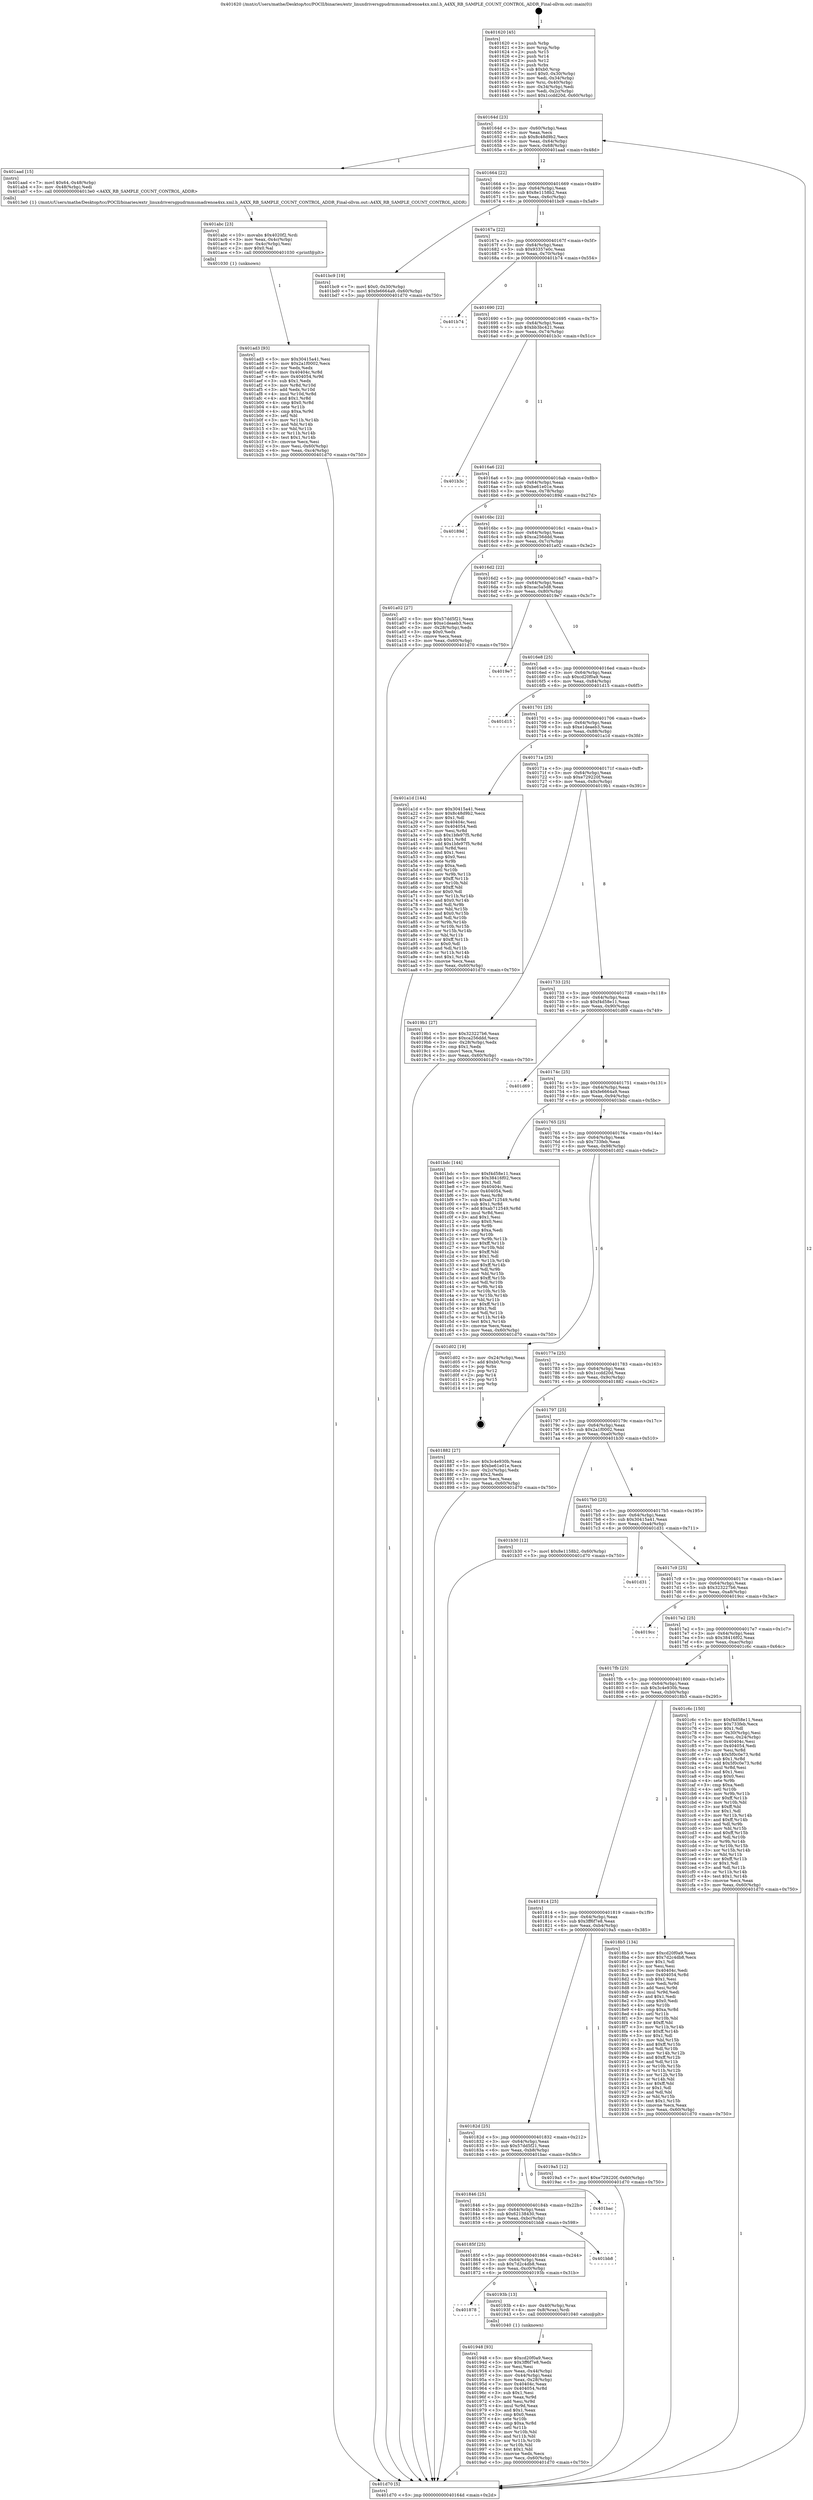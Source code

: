 digraph "0x401620" {
  label = "0x401620 (/mnt/c/Users/mathe/Desktop/tcc/POCII/binaries/extr_linuxdriversgpudrmmsmadrenoa4xx.xml.h_A4XX_RB_SAMPLE_COUNT_CONTROL_ADDR_Final-ollvm.out::main(0))"
  labelloc = "t"
  node[shape=record]

  Entry [label="",width=0.3,height=0.3,shape=circle,fillcolor=black,style=filled]
  "0x40164d" [label="{
     0x40164d [23]\l
     | [instrs]\l
     &nbsp;&nbsp;0x40164d \<+3\>: mov -0x60(%rbp),%eax\l
     &nbsp;&nbsp;0x401650 \<+2\>: mov %eax,%ecx\l
     &nbsp;&nbsp;0x401652 \<+6\>: sub $0x8c48d9b2,%ecx\l
     &nbsp;&nbsp;0x401658 \<+3\>: mov %eax,-0x64(%rbp)\l
     &nbsp;&nbsp;0x40165b \<+3\>: mov %ecx,-0x68(%rbp)\l
     &nbsp;&nbsp;0x40165e \<+6\>: je 0000000000401aad \<main+0x48d\>\l
  }"]
  "0x401aad" [label="{
     0x401aad [15]\l
     | [instrs]\l
     &nbsp;&nbsp;0x401aad \<+7\>: movl $0x64,-0x48(%rbp)\l
     &nbsp;&nbsp;0x401ab4 \<+3\>: mov -0x48(%rbp),%edi\l
     &nbsp;&nbsp;0x401ab7 \<+5\>: call 00000000004013e0 \<A4XX_RB_SAMPLE_COUNT_CONTROL_ADDR\>\l
     | [calls]\l
     &nbsp;&nbsp;0x4013e0 \{1\} (/mnt/c/Users/mathe/Desktop/tcc/POCII/binaries/extr_linuxdriversgpudrmmsmadrenoa4xx.xml.h_A4XX_RB_SAMPLE_COUNT_CONTROL_ADDR_Final-ollvm.out::A4XX_RB_SAMPLE_COUNT_CONTROL_ADDR)\l
  }"]
  "0x401664" [label="{
     0x401664 [22]\l
     | [instrs]\l
     &nbsp;&nbsp;0x401664 \<+5\>: jmp 0000000000401669 \<main+0x49\>\l
     &nbsp;&nbsp;0x401669 \<+3\>: mov -0x64(%rbp),%eax\l
     &nbsp;&nbsp;0x40166c \<+5\>: sub $0x8e1158b2,%eax\l
     &nbsp;&nbsp;0x401671 \<+3\>: mov %eax,-0x6c(%rbp)\l
     &nbsp;&nbsp;0x401674 \<+6\>: je 0000000000401bc9 \<main+0x5a9\>\l
  }"]
  Exit [label="",width=0.3,height=0.3,shape=circle,fillcolor=black,style=filled,peripheries=2]
  "0x401bc9" [label="{
     0x401bc9 [19]\l
     | [instrs]\l
     &nbsp;&nbsp;0x401bc9 \<+7\>: movl $0x0,-0x30(%rbp)\l
     &nbsp;&nbsp;0x401bd0 \<+7\>: movl $0xfe6664a9,-0x60(%rbp)\l
     &nbsp;&nbsp;0x401bd7 \<+5\>: jmp 0000000000401d70 \<main+0x750\>\l
  }"]
  "0x40167a" [label="{
     0x40167a [22]\l
     | [instrs]\l
     &nbsp;&nbsp;0x40167a \<+5\>: jmp 000000000040167f \<main+0x5f\>\l
     &nbsp;&nbsp;0x40167f \<+3\>: mov -0x64(%rbp),%eax\l
     &nbsp;&nbsp;0x401682 \<+5\>: sub $0x93357e0c,%eax\l
     &nbsp;&nbsp;0x401687 \<+3\>: mov %eax,-0x70(%rbp)\l
     &nbsp;&nbsp;0x40168a \<+6\>: je 0000000000401b74 \<main+0x554\>\l
  }"]
  "0x401ad3" [label="{
     0x401ad3 [93]\l
     | [instrs]\l
     &nbsp;&nbsp;0x401ad3 \<+5\>: mov $0x30415a41,%esi\l
     &nbsp;&nbsp;0x401ad8 \<+5\>: mov $0x2a1f0002,%ecx\l
     &nbsp;&nbsp;0x401add \<+2\>: xor %edx,%edx\l
     &nbsp;&nbsp;0x401adf \<+8\>: mov 0x40404c,%r8d\l
     &nbsp;&nbsp;0x401ae7 \<+8\>: mov 0x404054,%r9d\l
     &nbsp;&nbsp;0x401aef \<+3\>: sub $0x1,%edx\l
     &nbsp;&nbsp;0x401af2 \<+3\>: mov %r8d,%r10d\l
     &nbsp;&nbsp;0x401af5 \<+3\>: add %edx,%r10d\l
     &nbsp;&nbsp;0x401af8 \<+4\>: imul %r10d,%r8d\l
     &nbsp;&nbsp;0x401afc \<+4\>: and $0x1,%r8d\l
     &nbsp;&nbsp;0x401b00 \<+4\>: cmp $0x0,%r8d\l
     &nbsp;&nbsp;0x401b04 \<+4\>: sete %r11b\l
     &nbsp;&nbsp;0x401b08 \<+4\>: cmp $0xa,%r9d\l
     &nbsp;&nbsp;0x401b0c \<+3\>: setl %bl\l
     &nbsp;&nbsp;0x401b0f \<+3\>: mov %r11b,%r14b\l
     &nbsp;&nbsp;0x401b12 \<+3\>: and %bl,%r14b\l
     &nbsp;&nbsp;0x401b15 \<+3\>: xor %bl,%r11b\l
     &nbsp;&nbsp;0x401b18 \<+3\>: or %r11b,%r14b\l
     &nbsp;&nbsp;0x401b1b \<+4\>: test $0x1,%r14b\l
     &nbsp;&nbsp;0x401b1f \<+3\>: cmovne %ecx,%esi\l
     &nbsp;&nbsp;0x401b22 \<+3\>: mov %esi,-0x60(%rbp)\l
     &nbsp;&nbsp;0x401b25 \<+6\>: mov %eax,-0xc4(%rbp)\l
     &nbsp;&nbsp;0x401b2b \<+5\>: jmp 0000000000401d70 \<main+0x750\>\l
  }"]
  "0x401b74" [label="{
     0x401b74\l
  }", style=dashed]
  "0x401690" [label="{
     0x401690 [22]\l
     | [instrs]\l
     &nbsp;&nbsp;0x401690 \<+5\>: jmp 0000000000401695 \<main+0x75\>\l
     &nbsp;&nbsp;0x401695 \<+3\>: mov -0x64(%rbp),%eax\l
     &nbsp;&nbsp;0x401698 \<+5\>: sub $0xbb3bc421,%eax\l
     &nbsp;&nbsp;0x40169d \<+3\>: mov %eax,-0x74(%rbp)\l
     &nbsp;&nbsp;0x4016a0 \<+6\>: je 0000000000401b3c \<main+0x51c\>\l
  }"]
  "0x401abc" [label="{
     0x401abc [23]\l
     | [instrs]\l
     &nbsp;&nbsp;0x401abc \<+10\>: movabs $0x4020f2,%rdi\l
     &nbsp;&nbsp;0x401ac6 \<+3\>: mov %eax,-0x4c(%rbp)\l
     &nbsp;&nbsp;0x401ac9 \<+3\>: mov -0x4c(%rbp),%esi\l
     &nbsp;&nbsp;0x401acc \<+2\>: mov $0x0,%al\l
     &nbsp;&nbsp;0x401ace \<+5\>: call 0000000000401030 \<printf@plt\>\l
     | [calls]\l
     &nbsp;&nbsp;0x401030 \{1\} (unknown)\l
  }"]
  "0x401b3c" [label="{
     0x401b3c\l
  }", style=dashed]
  "0x4016a6" [label="{
     0x4016a6 [22]\l
     | [instrs]\l
     &nbsp;&nbsp;0x4016a6 \<+5\>: jmp 00000000004016ab \<main+0x8b\>\l
     &nbsp;&nbsp;0x4016ab \<+3\>: mov -0x64(%rbp),%eax\l
     &nbsp;&nbsp;0x4016ae \<+5\>: sub $0xbe61e01e,%eax\l
     &nbsp;&nbsp;0x4016b3 \<+3\>: mov %eax,-0x78(%rbp)\l
     &nbsp;&nbsp;0x4016b6 \<+6\>: je 000000000040189d \<main+0x27d\>\l
  }"]
  "0x401948" [label="{
     0x401948 [93]\l
     | [instrs]\l
     &nbsp;&nbsp;0x401948 \<+5\>: mov $0xcd20f0a9,%ecx\l
     &nbsp;&nbsp;0x40194d \<+5\>: mov $0x3ff6f7e8,%edx\l
     &nbsp;&nbsp;0x401952 \<+2\>: xor %esi,%esi\l
     &nbsp;&nbsp;0x401954 \<+3\>: mov %eax,-0x44(%rbp)\l
     &nbsp;&nbsp;0x401957 \<+3\>: mov -0x44(%rbp),%eax\l
     &nbsp;&nbsp;0x40195a \<+3\>: mov %eax,-0x28(%rbp)\l
     &nbsp;&nbsp;0x40195d \<+7\>: mov 0x40404c,%eax\l
     &nbsp;&nbsp;0x401964 \<+8\>: mov 0x404054,%r8d\l
     &nbsp;&nbsp;0x40196c \<+3\>: sub $0x1,%esi\l
     &nbsp;&nbsp;0x40196f \<+3\>: mov %eax,%r9d\l
     &nbsp;&nbsp;0x401972 \<+3\>: add %esi,%r9d\l
     &nbsp;&nbsp;0x401975 \<+4\>: imul %r9d,%eax\l
     &nbsp;&nbsp;0x401979 \<+3\>: and $0x1,%eax\l
     &nbsp;&nbsp;0x40197c \<+3\>: cmp $0x0,%eax\l
     &nbsp;&nbsp;0x40197f \<+4\>: sete %r10b\l
     &nbsp;&nbsp;0x401983 \<+4\>: cmp $0xa,%r8d\l
     &nbsp;&nbsp;0x401987 \<+4\>: setl %r11b\l
     &nbsp;&nbsp;0x40198b \<+3\>: mov %r10b,%bl\l
     &nbsp;&nbsp;0x40198e \<+3\>: and %r11b,%bl\l
     &nbsp;&nbsp;0x401991 \<+3\>: xor %r11b,%r10b\l
     &nbsp;&nbsp;0x401994 \<+3\>: or %r10b,%bl\l
     &nbsp;&nbsp;0x401997 \<+3\>: test $0x1,%bl\l
     &nbsp;&nbsp;0x40199a \<+3\>: cmovne %edx,%ecx\l
     &nbsp;&nbsp;0x40199d \<+3\>: mov %ecx,-0x60(%rbp)\l
     &nbsp;&nbsp;0x4019a0 \<+5\>: jmp 0000000000401d70 \<main+0x750\>\l
  }"]
  "0x40189d" [label="{
     0x40189d\l
  }", style=dashed]
  "0x4016bc" [label="{
     0x4016bc [22]\l
     | [instrs]\l
     &nbsp;&nbsp;0x4016bc \<+5\>: jmp 00000000004016c1 \<main+0xa1\>\l
     &nbsp;&nbsp;0x4016c1 \<+3\>: mov -0x64(%rbp),%eax\l
     &nbsp;&nbsp;0x4016c4 \<+5\>: sub $0xca256ddd,%eax\l
     &nbsp;&nbsp;0x4016c9 \<+3\>: mov %eax,-0x7c(%rbp)\l
     &nbsp;&nbsp;0x4016cc \<+6\>: je 0000000000401a02 \<main+0x3e2\>\l
  }"]
  "0x401878" [label="{
     0x401878\l
  }", style=dashed]
  "0x401a02" [label="{
     0x401a02 [27]\l
     | [instrs]\l
     &nbsp;&nbsp;0x401a02 \<+5\>: mov $0x57dd5f21,%eax\l
     &nbsp;&nbsp;0x401a07 \<+5\>: mov $0xe1deaeb3,%ecx\l
     &nbsp;&nbsp;0x401a0c \<+3\>: mov -0x28(%rbp),%edx\l
     &nbsp;&nbsp;0x401a0f \<+3\>: cmp $0x0,%edx\l
     &nbsp;&nbsp;0x401a12 \<+3\>: cmove %ecx,%eax\l
     &nbsp;&nbsp;0x401a15 \<+3\>: mov %eax,-0x60(%rbp)\l
     &nbsp;&nbsp;0x401a18 \<+5\>: jmp 0000000000401d70 \<main+0x750\>\l
  }"]
  "0x4016d2" [label="{
     0x4016d2 [22]\l
     | [instrs]\l
     &nbsp;&nbsp;0x4016d2 \<+5\>: jmp 00000000004016d7 \<main+0xb7\>\l
     &nbsp;&nbsp;0x4016d7 \<+3\>: mov -0x64(%rbp),%eax\l
     &nbsp;&nbsp;0x4016da \<+5\>: sub $0xcac5a5d8,%eax\l
     &nbsp;&nbsp;0x4016df \<+3\>: mov %eax,-0x80(%rbp)\l
     &nbsp;&nbsp;0x4016e2 \<+6\>: je 00000000004019e7 \<main+0x3c7\>\l
  }"]
  "0x40193b" [label="{
     0x40193b [13]\l
     | [instrs]\l
     &nbsp;&nbsp;0x40193b \<+4\>: mov -0x40(%rbp),%rax\l
     &nbsp;&nbsp;0x40193f \<+4\>: mov 0x8(%rax),%rdi\l
     &nbsp;&nbsp;0x401943 \<+5\>: call 0000000000401040 \<atoi@plt\>\l
     | [calls]\l
     &nbsp;&nbsp;0x401040 \{1\} (unknown)\l
  }"]
  "0x4019e7" [label="{
     0x4019e7\l
  }", style=dashed]
  "0x4016e8" [label="{
     0x4016e8 [25]\l
     | [instrs]\l
     &nbsp;&nbsp;0x4016e8 \<+5\>: jmp 00000000004016ed \<main+0xcd\>\l
     &nbsp;&nbsp;0x4016ed \<+3\>: mov -0x64(%rbp),%eax\l
     &nbsp;&nbsp;0x4016f0 \<+5\>: sub $0xcd20f0a9,%eax\l
     &nbsp;&nbsp;0x4016f5 \<+6\>: mov %eax,-0x84(%rbp)\l
     &nbsp;&nbsp;0x4016fb \<+6\>: je 0000000000401d15 \<main+0x6f5\>\l
  }"]
  "0x40185f" [label="{
     0x40185f [25]\l
     | [instrs]\l
     &nbsp;&nbsp;0x40185f \<+5\>: jmp 0000000000401864 \<main+0x244\>\l
     &nbsp;&nbsp;0x401864 \<+3\>: mov -0x64(%rbp),%eax\l
     &nbsp;&nbsp;0x401867 \<+5\>: sub $0x7d2c4db8,%eax\l
     &nbsp;&nbsp;0x40186c \<+6\>: mov %eax,-0xc0(%rbp)\l
     &nbsp;&nbsp;0x401872 \<+6\>: je 000000000040193b \<main+0x31b\>\l
  }"]
  "0x401d15" [label="{
     0x401d15\l
  }", style=dashed]
  "0x401701" [label="{
     0x401701 [25]\l
     | [instrs]\l
     &nbsp;&nbsp;0x401701 \<+5\>: jmp 0000000000401706 \<main+0xe6\>\l
     &nbsp;&nbsp;0x401706 \<+3\>: mov -0x64(%rbp),%eax\l
     &nbsp;&nbsp;0x401709 \<+5\>: sub $0xe1deaeb3,%eax\l
     &nbsp;&nbsp;0x40170e \<+6\>: mov %eax,-0x88(%rbp)\l
     &nbsp;&nbsp;0x401714 \<+6\>: je 0000000000401a1d \<main+0x3fd\>\l
  }"]
  "0x401bb8" [label="{
     0x401bb8\l
  }", style=dashed]
  "0x401a1d" [label="{
     0x401a1d [144]\l
     | [instrs]\l
     &nbsp;&nbsp;0x401a1d \<+5\>: mov $0x30415a41,%eax\l
     &nbsp;&nbsp;0x401a22 \<+5\>: mov $0x8c48d9b2,%ecx\l
     &nbsp;&nbsp;0x401a27 \<+2\>: mov $0x1,%dl\l
     &nbsp;&nbsp;0x401a29 \<+7\>: mov 0x40404c,%esi\l
     &nbsp;&nbsp;0x401a30 \<+7\>: mov 0x404054,%edi\l
     &nbsp;&nbsp;0x401a37 \<+3\>: mov %esi,%r8d\l
     &nbsp;&nbsp;0x401a3a \<+7\>: sub $0x1bfe97f5,%r8d\l
     &nbsp;&nbsp;0x401a41 \<+4\>: sub $0x1,%r8d\l
     &nbsp;&nbsp;0x401a45 \<+7\>: add $0x1bfe97f5,%r8d\l
     &nbsp;&nbsp;0x401a4c \<+4\>: imul %r8d,%esi\l
     &nbsp;&nbsp;0x401a50 \<+3\>: and $0x1,%esi\l
     &nbsp;&nbsp;0x401a53 \<+3\>: cmp $0x0,%esi\l
     &nbsp;&nbsp;0x401a56 \<+4\>: sete %r9b\l
     &nbsp;&nbsp;0x401a5a \<+3\>: cmp $0xa,%edi\l
     &nbsp;&nbsp;0x401a5d \<+4\>: setl %r10b\l
     &nbsp;&nbsp;0x401a61 \<+3\>: mov %r9b,%r11b\l
     &nbsp;&nbsp;0x401a64 \<+4\>: xor $0xff,%r11b\l
     &nbsp;&nbsp;0x401a68 \<+3\>: mov %r10b,%bl\l
     &nbsp;&nbsp;0x401a6b \<+3\>: xor $0xff,%bl\l
     &nbsp;&nbsp;0x401a6e \<+3\>: xor $0x0,%dl\l
     &nbsp;&nbsp;0x401a71 \<+3\>: mov %r11b,%r14b\l
     &nbsp;&nbsp;0x401a74 \<+4\>: and $0x0,%r14b\l
     &nbsp;&nbsp;0x401a78 \<+3\>: and %dl,%r9b\l
     &nbsp;&nbsp;0x401a7b \<+3\>: mov %bl,%r15b\l
     &nbsp;&nbsp;0x401a7e \<+4\>: and $0x0,%r15b\l
     &nbsp;&nbsp;0x401a82 \<+3\>: and %dl,%r10b\l
     &nbsp;&nbsp;0x401a85 \<+3\>: or %r9b,%r14b\l
     &nbsp;&nbsp;0x401a88 \<+3\>: or %r10b,%r15b\l
     &nbsp;&nbsp;0x401a8b \<+3\>: xor %r15b,%r14b\l
     &nbsp;&nbsp;0x401a8e \<+3\>: or %bl,%r11b\l
     &nbsp;&nbsp;0x401a91 \<+4\>: xor $0xff,%r11b\l
     &nbsp;&nbsp;0x401a95 \<+3\>: or $0x0,%dl\l
     &nbsp;&nbsp;0x401a98 \<+3\>: and %dl,%r11b\l
     &nbsp;&nbsp;0x401a9b \<+3\>: or %r11b,%r14b\l
     &nbsp;&nbsp;0x401a9e \<+4\>: test $0x1,%r14b\l
     &nbsp;&nbsp;0x401aa2 \<+3\>: cmovne %ecx,%eax\l
     &nbsp;&nbsp;0x401aa5 \<+3\>: mov %eax,-0x60(%rbp)\l
     &nbsp;&nbsp;0x401aa8 \<+5\>: jmp 0000000000401d70 \<main+0x750\>\l
  }"]
  "0x40171a" [label="{
     0x40171a [25]\l
     | [instrs]\l
     &nbsp;&nbsp;0x40171a \<+5\>: jmp 000000000040171f \<main+0xff\>\l
     &nbsp;&nbsp;0x40171f \<+3\>: mov -0x64(%rbp),%eax\l
     &nbsp;&nbsp;0x401722 \<+5\>: sub $0xe729220f,%eax\l
     &nbsp;&nbsp;0x401727 \<+6\>: mov %eax,-0x8c(%rbp)\l
     &nbsp;&nbsp;0x40172d \<+6\>: je 00000000004019b1 \<main+0x391\>\l
  }"]
  "0x401846" [label="{
     0x401846 [25]\l
     | [instrs]\l
     &nbsp;&nbsp;0x401846 \<+5\>: jmp 000000000040184b \<main+0x22b\>\l
     &nbsp;&nbsp;0x40184b \<+3\>: mov -0x64(%rbp),%eax\l
     &nbsp;&nbsp;0x40184e \<+5\>: sub $0x62138430,%eax\l
     &nbsp;&nbsp;0x401853 \<+6\>: mov %eax,-0xbc(%rbp)\l
     &nbsp;&nbsp;0x401859 \<+6\>: je 0000000000401bb8 \<main+0x598\>\l
  }"]
  "0x4019b1" [label="{
     0x4019b1 [27]\l
     | [instrs]\l
     &nbsp;&nbsp;0x4019b1 \<+5\>: mov $0x323227b6,%eax\l
     &nbsp;&nbsp;0x4019b6 \<+5\>: mov $0xca256ddd,%ecx\l
     &nbsp;&nbsp;0x4019bb \<+3\>: mov -0x28(%rbp),%edx\l
     &nbsp;&nbsp;0x4019be \<+3\>: cmp $0x1,%edx\l
     &nbsp;&nbsp;0x4019c1 \<+3\>: cmovl %ecx,%eax\l
     &nbsp;&nbsp;0x4019c4 \<+3\>: mov %eax,-0x60(%rbp)\l
     &nbsp;&nbsp;0x4019c7 \<+5\>: jmp 0000000000401d70 \<main+0x750\>\l
  }"]
  "0x401733" [label="{
     0x401733 [25]\l
     | [instrs]\l
     &nbsp;&nbsp;0x401733 \<+5\>: jmp 0000000000401738 \<main+0x118\>\l
     &nbsp;&nbsp;0x401738 \<+3\>: mov -0x64(%rbp),%eax\l
     &nbsp;&nbsp;0x40173b \<+5\>: sub $0xf4d58e11,%eax\l
     &nbsp;&nbsp;0x401740 \<+6\>: mov %eax,-0x90(%rbp)\l
     &nbsp;&nbsp;0x401746 \<+6\>: je 0000000000401d69 \<main+0x749\>\l
  }"]
  "0x401bac" [label="{
     0x401bac\l
  }", style=dashed]
  "0x401d69" [label="{
     0x401d69\l
  }", style=dashed]
  "0x40174c" [label="{
     0x40174c [25]\l
     | [instrs]\l
     &nbsp;&nbsp;0x40174c \<+5\>: jmp 0000000000401751 \<main+0x131\>\l
     &nbsp;&nbsp;0x401751 \<+3\>: mov -0x64(%rbp),%eax\l
     &nbsp;&nbsp;0x401754 \<+5\>: sub $0xfe6664a9,%eax\l
     &nbsp;&nbsp;0x401759 \<+6\>: mov %eax,-0x94(%rbp)\l
     &nbsp;&nbsp;0x40175f \<+6\>: je 0000000000401bdc \<main+0x5bc\>\l
  }"]
  "0x40182d" [label="{
     0x40182d [25]\l
     | [instrs]\l
     &nbsp;&nbsp;0x40182d \<+5\>: jmp 0000000000401832 \<main+0x212\>\l
     &nbsp;&nbsp;0x401832 \<+3\>: mov -0x64(%rbp),%eax\l
     &nbsp;&nbsp;0x401835 \<+5\>: sub $0x57dd5f21,%eax\l
     &nbsp;&nbsp;0x40183a \<+6\>: mov %eax,-0xb8(%rbp)\l
     &nbsp;&nbsp;0x401840 \<+6\>: je 0000000000401bac \<main+0x58c\>\l
  }"]
  "0x401bdc" [label="{
     0x401bdc [144]\l
     | [instrs]\l
     &nbsp;&nbsp;0x401bdc \<+5\>: mov $0xf4d58e11,%eax\l
     &nbsp;&nbsp;0x401be1 \<+5\>: mov $0x38416f02,%ecx\l
     &nbsp;&nbsp;0x401be6 \<+2\>: mov $0x1,%dl\l
     &nbsp;&nbsp;0x401be8 \<+7\>: mov 0x40404c,%esi\l
     &nbsp;&nbsp;0x401bef \<+7\>: mov 0x404054,%edi\l
     &nbsp;&nbsp;0x401bf6 \<+3\>: mov %esi,%r8d\l
     &nbsp;&nbsp;0x401bf9 \<+7\>: sub $0xab712549,%r8d\l
     &nbsp;&nbsp;0x401c00 \<+4\>: sub $0x1,%r8d\l
     &nbsp;&nbsp;0x401c04 \<+7\>: add $0xab712549,%r8d\l
     &nbsp;&nbsp;0x401c0b \<+4\>: imul %r8d,%esi\l
     &nbsp;&nbsp;0x401c0f \<+3\>: and $0x1,%esi\l
     &nbsp;&nbsp;0x401c12 \<+3\>: cmp $0x0,%esi\l
     &nbsp;&nbsp;0x401c15 \<+4\>: sete %r9b\l
     &nbsp;&nbsp;0x401c19 \<+3\>: cmp $0xa,%edi\l
     &nbsp;&nbsp;0x401c1c \<+4\>: setl %r10b\l
     &nbsp;&nbsp;0x401c20 \<+3\>: mov %r9b,%r11b\l
     &nbsp;&nbsp;0x401c23 \<+4\>: xor $0xff,%r11b\l
     &nbsp;&nbsp;0x401c27 \<+3\>: mov %r10b,%bl\l
     &nbsp;&nbsp;0x401c2a \<+3\>: xor $0xff,%bl\l
     &nbsp;&nbsp;0x401c2d \<+3\>: xor $0x1,%dl\l
     &nbsp;&nbsp;0x401c30 \<+3\>: mov %r11b,%r14b\l
     &nbsp;&nbsp;0x401c33 \<+4\>: and $0xff,%r14b\l
     &nbsp;&nbsp;0x401c37 \<+3\>: and %dl,%r9b\l
     &nbsp;&nbsp;0x401c3a \<+3\>: mov %bl,%r15b\l
     &nbsp;&nbsp;0x401c3d \<+4\>: and $0xff,%r15b\l
     &nbsp;&nbsp;0x401c41 \<+3\>: and %dl,%r10b\l
     &nbsp;&nbsp;0x401c44 \<+3\>: or %r9b,%r14b\l
     &nbsp;&nbsp;0x401c47 \<+3\>: or %r10b,%r15b\l
     &nbsp;&nbsp;0x401c4a \<+3\>: xor %r15b,%r14b\l
     &nbsp;&nbsp;0x401c4d \<+3\>: or %bl,%r11b\l
     &nbsp;&nbsp;0x401c50 \<+4\>: xor $0xff,%r11b\l
     &nbsp;&nbsp;0x401c54 \<+3\>: or $0x1,%dl\l
     &nbsp;&nbsp;0x401c57 \<+3\>: and %dl,%r11b\l
     &nbsp;&nbsp;0x401c5a \<+3\>: or %r11b,%r14b\l
     &nbsp;&nbsp;0x401c5d \<+4\>: test $0x1,%r14b\l
     &nbsp;&nbsp;0x401c61 \<+3\>: cmovne %ecx,%eax\l
     &nbsp;&nbsp;0x401c64 \<+3\>: mov %eax,-0x60(%rbp)\l
     &nbsp;&nbsp;0x401c67 \<+5\>: jmp 0000000000401d70 \<main+0x750\>\l
  }"]
  "0x401765" [label="{
     0x401765 [25]\l
     | [instrs]\l
     &nbsp;&nbsp;0x401765 \<+5\>: jmp 000000000040176a \<main+0x14a\>\l
     &nbsp;&nbsp;0x40176a \<+3\>: mov -0x64(%rbp),%eax\l
     &nbsp;&nbsp;0x40176d \<+5\>: sub $0x733feb,%eax\l
     &nbsp;&nbsp;0x401772 \<+6\>: mov %eax,-0x98(%rbp)\l
     &nbsp;&nbsp;0x401778 \<+6\>: je 0000000000401d02 \<main+0x6e2\>\l
  }"]
  "0x4019a5" [label="{
     0x4019a5 [12]\l
     | [instrs]\l
     &nbsp;&nbsp;0x4019a5 \<+7\>: movl $0xe729220f,-0x60(%rbp)\l
     &nbsp;&nbsp;0x4019ac \<+5\>: jmp 0000000000401d70 \<main+0x750\>\l
  }"]
  "0x401d02" [label="{
     0x401d02 [19]\l
     | [instrs]\l
     &nbsp;&nbsp;0x401d02 \<+3\>: mov -0x24(%rbp),%eax\l
     &nbsp;&nbsp;0x401d05 \<+7\>: add $0xb0,%rsp\l
     &nbsp;&nbsp;0x401d0c \<+1\>: pop %rbx\l
     &nbsp;&nbsp;0x401d0d \<+2\>: pop %r12\l
     &nbsp;&nbsp;0x401d0f \<+2\>: pop %r14\l
     &nbsp;&nbsp;0x401d11 \<+2\>: pop %r15\l
     &nbsp;&nbsp;0x401d13 \<+1\>: pop %rbp\l
     &nbsp;&nbsp;0x401d14 \<+1\>: ret\l
  }"]
  "0x40177e" [label="{
     0x40177e [25]\l
     | [instrs]\l
     &nbsp;&nbsp;0x40177e \<+5\>: jmp 0000000000401783 \<main+0x163\>\l
     &nbsp;&nbsp;0x401783 \<+3\>: mov -0x64(%rbp),%eax\l
     &nbsp;&nbsp;0x401786 \<+5\>: sub $0x1ccdd20d,%eax\l
     &nbsp;&nbsp;0x40178b \<+6\>: mov %eax,-0x9c(%rbp)\l
     &nbsp;&nbsp;0x401791 \<+6\>: je 0000000000401882 \<main+0x262\>\l
  }"]
  "0x401814" [label="{
     0x401814 [25]\l
     | [instrs]\l
     &nbsp;&nbsp;0x401814 \<+5\>: jmp 0000000000401819 \<main+0x1f9\>\l
     &nbsp;&nbsp;0x401819 \<+3\>: mov -0x64(%rbp),%eax\l
     &nbsp;&nbsp;0x40181c \<+5\>: sub $0x3ff6f7e8,%eax\l
     &nbsp;&nbsp;0x401821 \<+6\>: mov %eax,-0xb4(%rbp)\l
     &nbsp;&nbsp;0x401827 \<+6\>: je 00000000004019a5 \<main+0x385\>\l
  }"]
  "0x401882" [label="{
     0x401882 [27]\l
     | [instrs]\l
     &nbsp;&nbsp;0x401882 \<+5\>: mov $0x3c4e930b,%eax\l
     &nbsp;&nbsp;0x401887 \<+5\>: mov $0xbe61e01e,%ecx\l
     &nbsp;&nbsp;0x40188c \<+3\>: mov -0x2c(%rbp),%edx\l
     &nbsp;&nbsp;0x40188f \<+3\>: cmp $0x2,%edx\l
     &nbsp;&nbsp;0x401892 \<+3\>: cmovne %ecx,%eax\l
     &nbsp;&nbsp;0x401895 \<+3\>: mov %eax,-0x60(%rbp)\l
     &nbsp;&nbsp;0x401898 \<+5\>: jmp 0000000000401d70 \<main+0x750\>\l
  }"]
  "0x401797" [label="{
     0x401797 [25]\l
     | [instrs]\l
     &nbsp;&nbsp;0x401797 \<+5\>: jmp 000000000040179c \<main+0x17c\>\l
     &nbsp;&nbsp;0x40179c \<+3\>: mov -0x64(%rbp),%eax\l
     &nbsp;&nbsp;0x40179f \<+5\>: sub $0x2a1f0002,%eax\l
     &nbsp;&nbsp;0x4017a4 \<+6\>: mov %eax,-0xa0(%rbp)\l
     &nbsp;&nbsp;0x4017aa \<+6\>: je 0000000000401b30 \<main+0x510\>\l
  }"]
  "0x401d70" [label="{
     0x401d70 [5]\l
     | [instrs]\l
     &nbsp;&nbsp;0x401d70 \<+5\>: jmp 000000000040164d \<main+0x2d\>\l
  }"]
  "0x401620" [label="{
     0x401620 [45]\l
     | [instrs]\l
     &nbsp;&nbsp;0x401620 \<+1\>: push %rbp\l
     &nbsp;&nbsp;0x401621 \<+3\>: mov %rsp,%rbp\l
     &nbsp;&nbsp;0x401624 \<+2\>: push %r15\l
     &nbsp;&nbsp;0x401626 \<+2\>: push %r14\l
     &nbsp;&nbsp;0x401628 \<+2\>: push %r12\l
     &nbsp;&nbsp;0x40162a \<+1\>: push %rbx\l
     &nbsp;&nbsp;0x40162b \<+7\>: sub $0xb0,%rsp\l
     &nbsp;&nbsp;0x401632 \<+7\>: movl $0x0,-0x30(%rbp)\l
     &nbsp;&nbsp;0x401639 \<+3\>: mov %edi,-0x34(%rbp)\l
     &nbsp;&nbsp;0x40163c \<+4\>: mov %rsi,-0x40(%rbp)\l
     &nbsp;&nbsp;0x401640 \<+3\>: mov -0x34(%rbp),%edi\l
     &nbsp;&nbsp;0x401643 \<+3\>: mov %edi,-0x2c(%rbp)\l
     &nbsp;&nbsp;0x401646 \<+7\>: movl $0x1ccdd20d,-0x60(%rbp)\l
  }"]
  "0x4018b5" [label="{
     0x4018b5 [134]\l
     | [instrs]\l
     &nbsp;&nbsp;0x4018b5 \<+5\>: mov $0xcd20f0a9,%eax\l
     &nbsp;&nbsp;0x4018ba \<+5\>: mov $0x7d2c4db8,%ecx\l
     &nbsp;&nbsp;0x4018bf \<+2\>: mov $0x1,%dl\l
     &nbsp;&nbsp;0x4018c1 \<+2\>: xor %esi,%esi\l
     &nbsp;&nbsp;0x4018c3 \<+7\>: mov 0x40404c,%edi\l
     &nbsp;&nbsp;0x4018ca \<+8\>: mov 0x404054,%r8d\l
     &nbsp;&nbsp;0x4018d2 \<+3\>: sub $0x1,%esi\l
     &nbsp;&nbsp;0x4018d5 \<+3\>: mov %edi,%r9d\l
     &nbsp;&nbsp;0x4018d8 \<+3\>: add %esi,%r9d\l
     &nbsp;&nbsp;0x4018db \<+4\>: imul %r9d,%edi\l
     &nbsp;&nbsp;0x4018df \<+3\>: and $0x1,%edi\l
     &nbsp;&nbsp;0x4018e2 \<+3\>: cmp $0x0,%edi\l
     &nbsp;&nbsp;0x4018e5 \<+4\>: sete %r10b\l
     &nbsp;&nbsp;0x4018e9 \<+4\>: cmp $0xa,%r8d\l
     &nbsp;&nbsp;0x4018ed \<+4\>: setl %r11b\l
     &nbsp;&nbsp;0x4018f1 \<+3\>: mov %r10b,%bl\l
     &nbsp;&nbsp;0x4018f4 \<+3\>: xor $0xff,%bl\l
     &nbsp;&nbsp;0x4018f7 \<+3\>: mov %r11b,%r14b\l
     &nbsp;&nbsp;0x4018fa \<+4\>: xor $0xff,%r14b\l
     &nbsp;&nbsp;0x4018fe \<+3\>: xor $0x1,%dl\l
     &nbsp;&nbsp;0x401901 \<+3\>: mov %bl,%r15b\l
     &nbsp;&nbsp;0x401904 \<+4\>: and $0xff,%r15b\l
     &nbsp;&nbsp;0x401908 \<+3\>: and %dl,%r10b\l
     &nbsp;&nbsp;0x40190b \<+3\>: mov %r14b,%r12b\l
     &nbsp;&nbsp;0x40190e \<+4\>: and $0xff,%r12b\l
     &nbsp;&nbsp;0x401912 \<+3\>: and %dl,%r11b\l
     &nbsp;&nbsp;0x401915 \<+3\>: or %r10b,%r15b\l
     &nbsp;&nbsp;0x401918 \<+3\>: or %r11b,%r12b\l
     &nbsp;&nbsp;0x40191b \<+3\>: xor %r12b,%r15b\l
     &nbsp;&nbsp;0x40191e \<+3\>: or %r14b,%bl\l
     &nbsp;&nbsp;0x401921 \<+3\>: xor $0xff,%bl\l
     &nbsp;&nbsp;0x401924 \<+3\>: or $0x1,%dl\l
     &nbsp;&nbsp;0x401927 \<+2\>: and %dl,%bl\l
     &nbsp;&nbsp;0x401929 \<+3\>: or %bl,%r15b\l
     &nbsp;&nbsp;0x40192c \<+4\>: test $0x1,%r15b\l
     &nbsp;&nbsp;0x401930 \<+3\>: cmovne %ecx,%eax\l
     &nbsp;&nbsp;0x401933 \<+3\>: mov %eax,-0x60(%rbp)\l
     &nbsp;&nbsp;0x401936 \<+5\>: jmp 0000000000401d70 \<main+0x750\>\l
  }"]
  "0x401b30" [label="{
     0x401b30 [12]\l
     | [instrs]\l
     &nbsp;&nbsp;0x401b30 \<+7\>: movl $0x8e1158b2,-0x60(%rbp)\l
     &nbsp;&nbsp;0x401b37 \<+5\>: jmp 0000000000401d70 \<main+0x750\>\l
  }"]
  "0x4017b0" [label="{
     0x4017b0 [25]\l
     | [instrs]\l
     &nbsp;&nbsp;0x4017b0 \<+5\>: jmp 00000000004017b5 \<main+0x195\>\l
     &nbsp;&nbsp;0x4017b5 \<+3\>: mov -0x64(%rbp),%eax\l
     &nbsp;&nbsp;0x4017b8 \<+5\>: sub $0x30415a41,%eax\l
     &nbsp;&nbsp;0x4017bd \<+6\>: mov %eax,-0xa4(%rbp)\l
     &nbsp;&nbsp;0x4017c3 \<+6\>: je 0000000000401d31 \<main+0x711\>\l
  }"]
  "0x4017fb" [label="{
     0x4017fb [25]\l
     | [instrs]\l
     &nbsp;&nbsp;0x4017fb \<+5\>: jmp 0000000000401800 \<main+0x1e0\>\l
     &nbsp;&nbsp;0x401800 \<+3\>: mov -0x64(%rbp),%eax\l
     &nbsp;&nbsp;0x401803 \<+5\>: sub $0x3c4e930b,%eax\l
     &nbsp;&nbsp;0x401808 \<+6\>: mov %eax,-0xb0(%rbp)\l
     &nbsp;&nbsp;0x40180e \<+6\>: je 00000000004018b5 \<main+0x295\>\l
  }"]
  "0x401d31" [label="{
     0x401d31\l
  }", style=dashed]
  "0x4017c9" [label="{
     0x4017c9 [25]\l
     | [instrs]\l
     &nbsp;&nbsp;0x4017c9 \<+5\>: jmp 00000000004017ce \<main+0x1ae\>\l
     &nbsp;&nbsp;0x4017ce \<+3\>: mov -0x64(%rbp),%eax\l
     &nbsp;&nbsp;0x4017d1 \<+5\>: sub $0x323227b6,%eax\l
     &nbsp;&nbsp;0x4017d6 \<+6\>: mov %eax,-0xa8(%rbp)\l
     &nbsp;&nbsp;0x4017dc \<+6\>: je 00000000004019cc \<main+0x3ac\>\l
  }"]
  "0x401c6c" [label="{
     0x401c6c [150]\l
     | [instrs]\l
     &nbsp;&nbsp;0x401c6c \<+5\>: mov $0xf4d58e11,%eax\l
     &nbsp;&nbsp;0x401c71 \<+5\>: mov $0x733feb,%ecx\l
     &nbsp;&nbsp;0x401c76 \<+2\>: mov $0x1,%dl\l
     &nbsp;&nbsp;0x401c78 \<+3\>: mov -0x30(%rbp),%esi\l
     &nbsp;&nbsp;0x401c7b \<+3\>: mov %esi,-0x24(%rbp)\l
     &nbsp;&nbsp;0x401c7e \<+7\>: mov 0x40404c,%esi\l
     &nbsp;&nbsp;0x401c85 \<+7\>: mov 0x404054,%edi\l
     &nbsp;&nbsp;0x401c8c \<+3\>: mov %esi,%r8d\l
     &nbsp;&nbsp;0x401c8f \<+7\>: sub $0x5f0c0e73,%r8d\l
     &nbsp;&nbsp;0x401c96 \<+4\>: sub $0x1,%r8d\l
     &nbsp;&nbsp;0x401c9a \<+7\>: add $0x5f0c0e73,%r8d\l
     &nbsp;&nbsp;0x401ca1 \<+4\>: imul %r8d,%esi\l
     &nbsp;&nbsp;0x401ca5 \<+3\>: and $0x1,%esi\l
     &nbsp;&nbsp;0x401ca8 \<+3\>: cmp $0x0,%esi\l
     &nbsp;&nbsp;0x401cab \<+4\>: sete %r9b\l
     &nbsp;&nbsp;0x401caf \<+3\>: cmp $0xa,%edi\l
     &nbsp;&nbsp;0x401cb2 \<+4\>: setl %r10b\l
     &nbsp;&nbsp;0x401cb6 \<+3\>: mov %r9b,%r11b\l
     &nbsp;&nbsp;0x401cb9 \<+4\>: xor $0xff,%r11b\l
     &nbsp;&nbsp;0x401cbd \<+3\>: mov %r10b,%bl\l
     &nbsp;&nbsp;0x401cc0 \<+3\>: xor $0xff,%bl\l
     &nbsp;&nbsp;0x401cc3 \<+3\>: xor $0x1,%dl\l
     &nbsp;&nbsp;0x401cc6 \<+3\>: mov %r11b,%r14b\l
     &nbsp;&nbsp;0x401cc9 \<+4\>: and $0xff,%r14b\l
     &nbsp;&nbsp;0x401ccd \<+3\>: and %dl,%r9b\l
     &nbsp;&nbsp;0x401cd0 \<+3\>: mov %bl,%r15b\l
     &nbsp;&nbsp;0x401cd3 \<+4\>: and $0xff,%r15b\l
     &nbsp;&nbsp;0x401cd7 \<+3\>: and %dl,%r10b\l
     &nbsp;&nbsp;0x401cda \<+3\>: or %r9b,%r14b\l
     &nbsp;&nbsp;0x401cdd \<+3\>: or %r10b,%r15b\l
     &nbsp;&nbsp;0x401ce0 \<+3\>: xor %r15b,%r14b\l
     &nbsp;&nbsp;0x401ce3 \<+3\>: or %bl,%r11b\l
     &nbsp;&nbsp;0x401ce6 \<+4\>: xor $0xff,%r11b\l
     &nbsp;&nbsp;0x401cea \<+3\>: or $0x1,%dl\l
     &nbsp;&nbsp;0x401ced \<+3\>: and %dl,%r11b\l
     &nbsp;&nbsp;0x401cf0 \<+3\>: or %r11b,%r14b\l
     &nbsp;&nbsp;0x401cf3 \<+4\>: test $0x1,%r14b\l
     &nbsp;&nbsp;0x401cf7 \<+3\>: cmovne %ecx,%eax\l
     &nbsp;&nbsp;0x401cfa \<+3\>: mov %eax,-0x60(%rbp)\l
     &nbsp;&nbsp;0x401cfd \<+5\>: jmp 0000000000401d70 \<main+0x750\>\l
  }"]
  "0x4019cc" [label="{
     0x4019cc\l
  }", style=dashed]
  "0x4017e2" [label="{
     0x4017e2 [25]\l
     | [instrs]\l
     &nbsp;&nbsp;0x4017e2 \<+5\>: jmp 00000000004017e7 \<main+0x1c7\>\l
     &nbsp;&nbsp;0x4017e7 \<+3\>: mov -0x64(%rbp),%eax\l
     &nbsp;&nbsp;0x4017ea \<+5\>: sub $0x38416f02,%eax\l
     &nbsp;&nbsp;0x4017ef \<+6\>: mov %eax,-0xac(%rbp)\l
     &nbsp;&nbsp;0x4017f5 \<+6\>: je 0000000000401c6c \<main+0x64c\>\l
  }"]
  Entry -> "0x401620" [label=" 1"]
  "0x40164d" -> "0x401aad" [label=" 1"]
  "0x40164d" -> "0x401664" [label=" 12"]
  "0x401d02" -> Exit [label=" 1"]
  "0x401664" -> "0x401bc9" [label=" 1"]
  "0x401664" -> "0x40167a" [label=" 11"]
  "0x401c6c" -> "0x401d70" [label=" 1"]
  "0x40167a" -> "0x401b74" [label=" 0"]
  "0x40167a" -> "0x401690" [label=" 11"]
  "0x401bdc" -> "0x401d70" [label=" 1"]
  "0x401690" -> "0x401b3c" [label=" 0"]
  "0x401690" -> "0x4016a6" [label=" 11"]
  "0x401bc9" -> "0x401d70" [label=" 1"]
  "0x4016a6" -> "0x40189d" [label=" 0"]
  "0x4016a6" -> "0x4016bc" [label=" 11"]
  "0x401b30" -> "0x401d70" [label=" 1"]
  "0x4016bc" -> "0x401a02" [label=" 1"]
  "0x4016bc" -> "0x4016d2" [label=" 10"]
  "0x401ad3" -> "0x401d70" [label=" 1"]
  "0x4016d2" -> "0x4019e7" [label=" 0"]
  "0x4016d2" -> "0x4016e8" [label=" 10"]
  "0x401abc" -> "0x401ad3" [label=" 1"]
  "0x4016e8" -> "0x401d15" [label=" 0"]
  "0x4016e8" -> "0x401701" [label=" 10"]
  "0x401a1d" -> "0x401d70" [label=" 1"]
  "0x401701" -> "0x401a1d" [label=" 1"]
  "0x401701" -> "0x40171a" [label=" 9"]
  "0x401a02" -> "0x401d70" [label=" 1"]
  "0x40171a" -> "0x4019b1" [label=" 1"]
  "0x40171a" -> "0x401733" [label=" 8"]
  "0x4019a5" -> "0x401d70" [label=" 1"]
  "0x401733" -> "0x401d69" [label=" 0"]
  "0x401733" -> "0x40174c" [label=" 8"]
  "0x401948" -> "0x401d70" [label=" 1"]
  "0x40174c" -> "0x401bdc" [label=" 1"]
  "0x40174c" -> "0x401765" [label=" 7"]
  "0x40185f" -> "0x401878" [label=" 0"]
  "0x401765" -> "0x401d02" [label=" 1"]
  "0x401765" -> "0x40177e" [label=" 6"]
  "0x40185f" -> "0x40193b" [label=" 1"]
  "0x40177e" -> "0x401882" [label=" 1"]
  "0x40177e" -> "0x401797" [label=" 5"]
  "0x401882" -> "0x401d70" [label=" 1"]
  "0x401620" -> "0x40164d" [label=" 1"]
  "0x401d70" -> "0x40164d" [label=" 12"]
  "0x401846" -> "0x40185f" [label=" 1"]
  "0x401797" -> "0x401b30" [label=" 1"]
  "0x401797" -> "0x4017b0" [label=" 4"]
  "0x401846" -> "0x401bb8" [label=" 0"]
  "0x4017b0" -> "0x401d31" [label=" 0"]
  "0x4017b0" -> "0x4017c9" [label=" 4"]
  "0x40182d" -> "0x401846" [label=" 1"]
  "0x4017c9" -> "0x4019cc" [label=" 0"]
  "0x4017c9" -> "0x4017e2" [label=" 4"]
  "0x40182d" -> "0x401bac" [label=" 0"]
  "0x4017e2" -> "0x401c6c" [label=" 1"]
  "0x4017e2" -> "0x4017fb" [label=" 3"]
  "0x4019b1" -> "0x401d70" [label=" 1"]
  "0x4017fb" -> "0x4018b5" [label=" 1"]
  "0x4017fb" -> "0x401814" [label=" 2"]
  "0x4018b5" -> "0x401d70" [label=" 1"]
  "0x401aad" -> "0x401abc" [label=" 1"]
  "0x401814" -> "0x4019a5" [label=" 1"]
  "0x401814" -> "0x40182d" [label=" 1"]
  "0x40193b" -> "0x401948" [label=" 1"]
}
